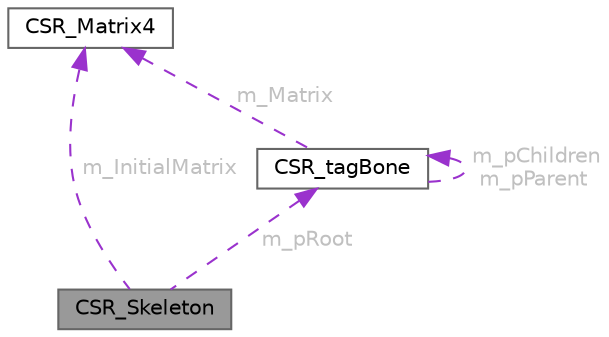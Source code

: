digraph "CSR_Skeleton"
{
 // LATEX_PDF_SIZE
  bgcolor="transparent";
  edge [fontname=Helvetica,fontsize=10,labelfontname=Helvetica,labelfontsize=10];
  node [fontname=Helvetica,fontsize=10,shape=box,height=0.2,width=0.4];
  Node1 [id="Node000001",label="CSR_Skeleton",height=0.2,width=0.4,color="gray40", fillcolor="grey60", style="filled", fontcolor="black",tooltip=" "];
  Node2 -> Node1 [id="edge1_Node000001_Node000002",dir="back",color="darkorchid3",style="dashed",tooltip=" ",label=" m_pRoot",fontcolor="grey" ];
  Node2 [id="Node000002",label="CSR_tagBone",height=0.2,width=0.4,color="gray40", fillcolor="white", style="filled",URL="$struct_c_s_r__tag_bone.html",tooltip=" "];
  Node3 -> Node2 [id="edge2_Node000002_Node000003",dir="back",color="darkorchid3",style="dashed",tooltip=" ",label=" m_Matrix",fontcolor="grey" ];
  Node3 [id="Node000003",label="CSR_Matrix4",height=0.2,width=0.4,color="gray40", fillcolor="white", style="filled",URL="$struct_c_s_r___matrix4.html",tooltip=" "];
  Node2 -> Node2 [id="edge3_Node000002_Node000002",dir="back",color="darkorchid3",style="dashed",tooltip=" ",label=" m_pChildren\nm_pParent",fontcolor="grey" ];
  Node3 -> Node1 [id="edge4_Node000001_Node000003",dir="back",color="darkorchid3",style="dashed",tooltip=" ",label=" m_InitialMatrix",fontcolor="grey" ];
}
